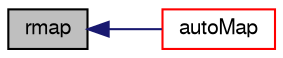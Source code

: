 digraph "rmap"
{
  bgcolor="transparent";
  edge [fontname="FreeSans",fontsize="10",labelfontname="FreeSans",labelfontsize="10"];
  node [fontname="FreeSans",fontsize="10",shape=record];
  rankdir="LR";
  Node140 [label="rmap",height=0.2,width=0.4,color="black", fillcolor="grey75", style="filled", fontcolor="black"];
  Node140 -> Node141 [dir="back",color="midnightblue",fontsize="10",style="solid",fontname="FreeSans"];
  Node141 [label="autoMap",height=0.2,width=0.4,color="red",URL="$a22022.html#a14e8e75907d10256d8a4ab61520e7e08",tooltip="Map (and resize as needed) from self given a mapping object. "];
}
